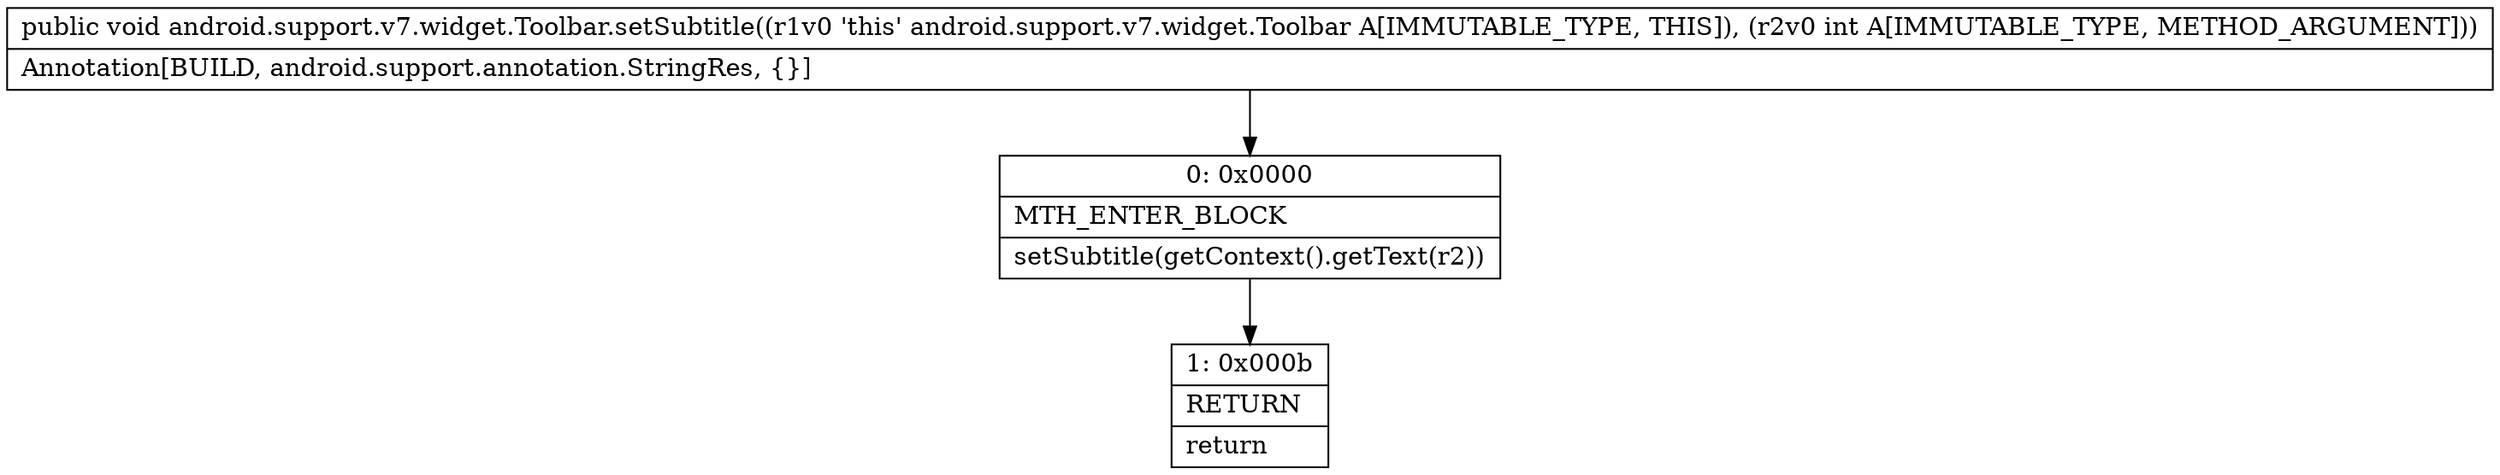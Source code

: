 digraph "CFG forandroid.support.v7.widget.Toolbar.setSubtitle(I)V" {
Node_0 [shape=record,label="{0\:\ 0x0000|MTH_ENTER_BLOCK\l|setSubtitle(getContext().getText(r2))\l}"];
Node_1 [shape=record,label="{1\:\ 0x000b|RETURN\l|return\l}"];
MethodNode[shape=record,label="{public void android.support.v7.widget.Toolbar.setSubtitle((r1v0 'this' android.support.v7.widget.Toolbar A[IMMUTABLE_TYPE, THIS]), (r2v0 int A[IMMUTABLE_TYPE, METHOD_ARGUMENT]))  | Annotation[BUILD, android.support.annotation.StringRes, \{\}]\l}"];
MethodNode -> Node_0;
Node_0 -> Node_1;
}

